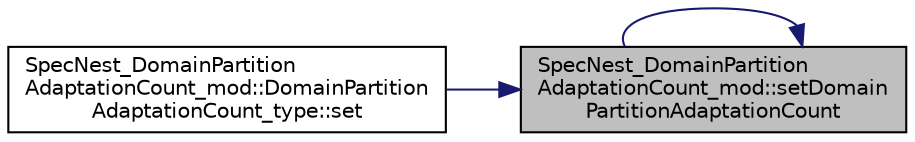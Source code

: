 digraph "SpecNest_DomainPartitionAdaptationCount_mod::setDomainPartitionAdaptationCount"
{
 // LATEX_PDF_SIZE
  edge [fontname="Helvetica",fontsize="10",labelfontname="Helvetica",labelfontsize="10"];
  node [fontname="Helvetica",fontsize="10",shape=record];
  rankdir="RL";
  Node1 [label="SpecNest_DomainPartition\lAdaptationCount_mod::setDomain\lPartitionAdaptationCount",height=0.2,width=0.4,color="black", fillcolor="grey75", style="filled", fontcolor="black",tooltip=" "];
  Node1 -> Node2 [dir="back",color="midnightblue",fontsize="10",style="solid",fontname="Helvetica"];
  Node2 [label="SpecNest_DomainPartition\lAdaptationCount_mod::DomainPartition\lAdaptationCount_type::set",height=0.2,width=0.4,color="black", fillcolor="white", style="filled",URL="$structSpecNest__DomainPartitionAdaptationCount__mod_1_1DomainPartitionAdaptationCount__type.html#ac08ca9568bc5cf0cb97f3db74733f749",tooltip=" "];
  Node1 -> Node1 [dir="back",color="midnightblue",fontsize="10",style="solid",fontname="Helvetica"];
}
